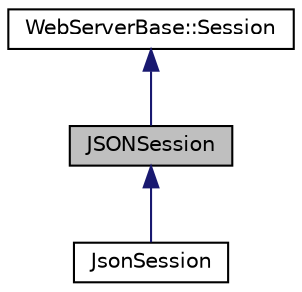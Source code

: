 digraph "JSONSession"
{
 // LATEX_PDF_SIZE
  edge [fontname="Helvetica",fontsize="10",labelfontname="Helvetica",labelfontsize="10"];
  node [fontname="Helvetica",fontsize="10",shape=record];
  Node1 [label="JSONSession",height=0.2,width=0.4,color="black", fillcolor="grey75", style="filled", fontcolor="black",tooltip=" "];
  Node2 -> Node1 [dir="back",color="midnightblue",fontsize="10",style="solid",fontname="Helvetica"];
  Node2 [label="WebServerBase::Session",height=0.2,width=0.4,color="black", fillcolor="white", style="filled",URL="$classWebServerBase_1_1Session.html",tooltip=" "];
  Node1 -> Node3 [dir="back",color="midnightblue",fontsize="10",style="solid",fontname="Helvetica"];
  Node3 [label="JsonSession",height=0.2,width=0.4,color="black", fillcolor="white", style="filled",URL="$classJsonSession.html",tooltip=" "];
}

